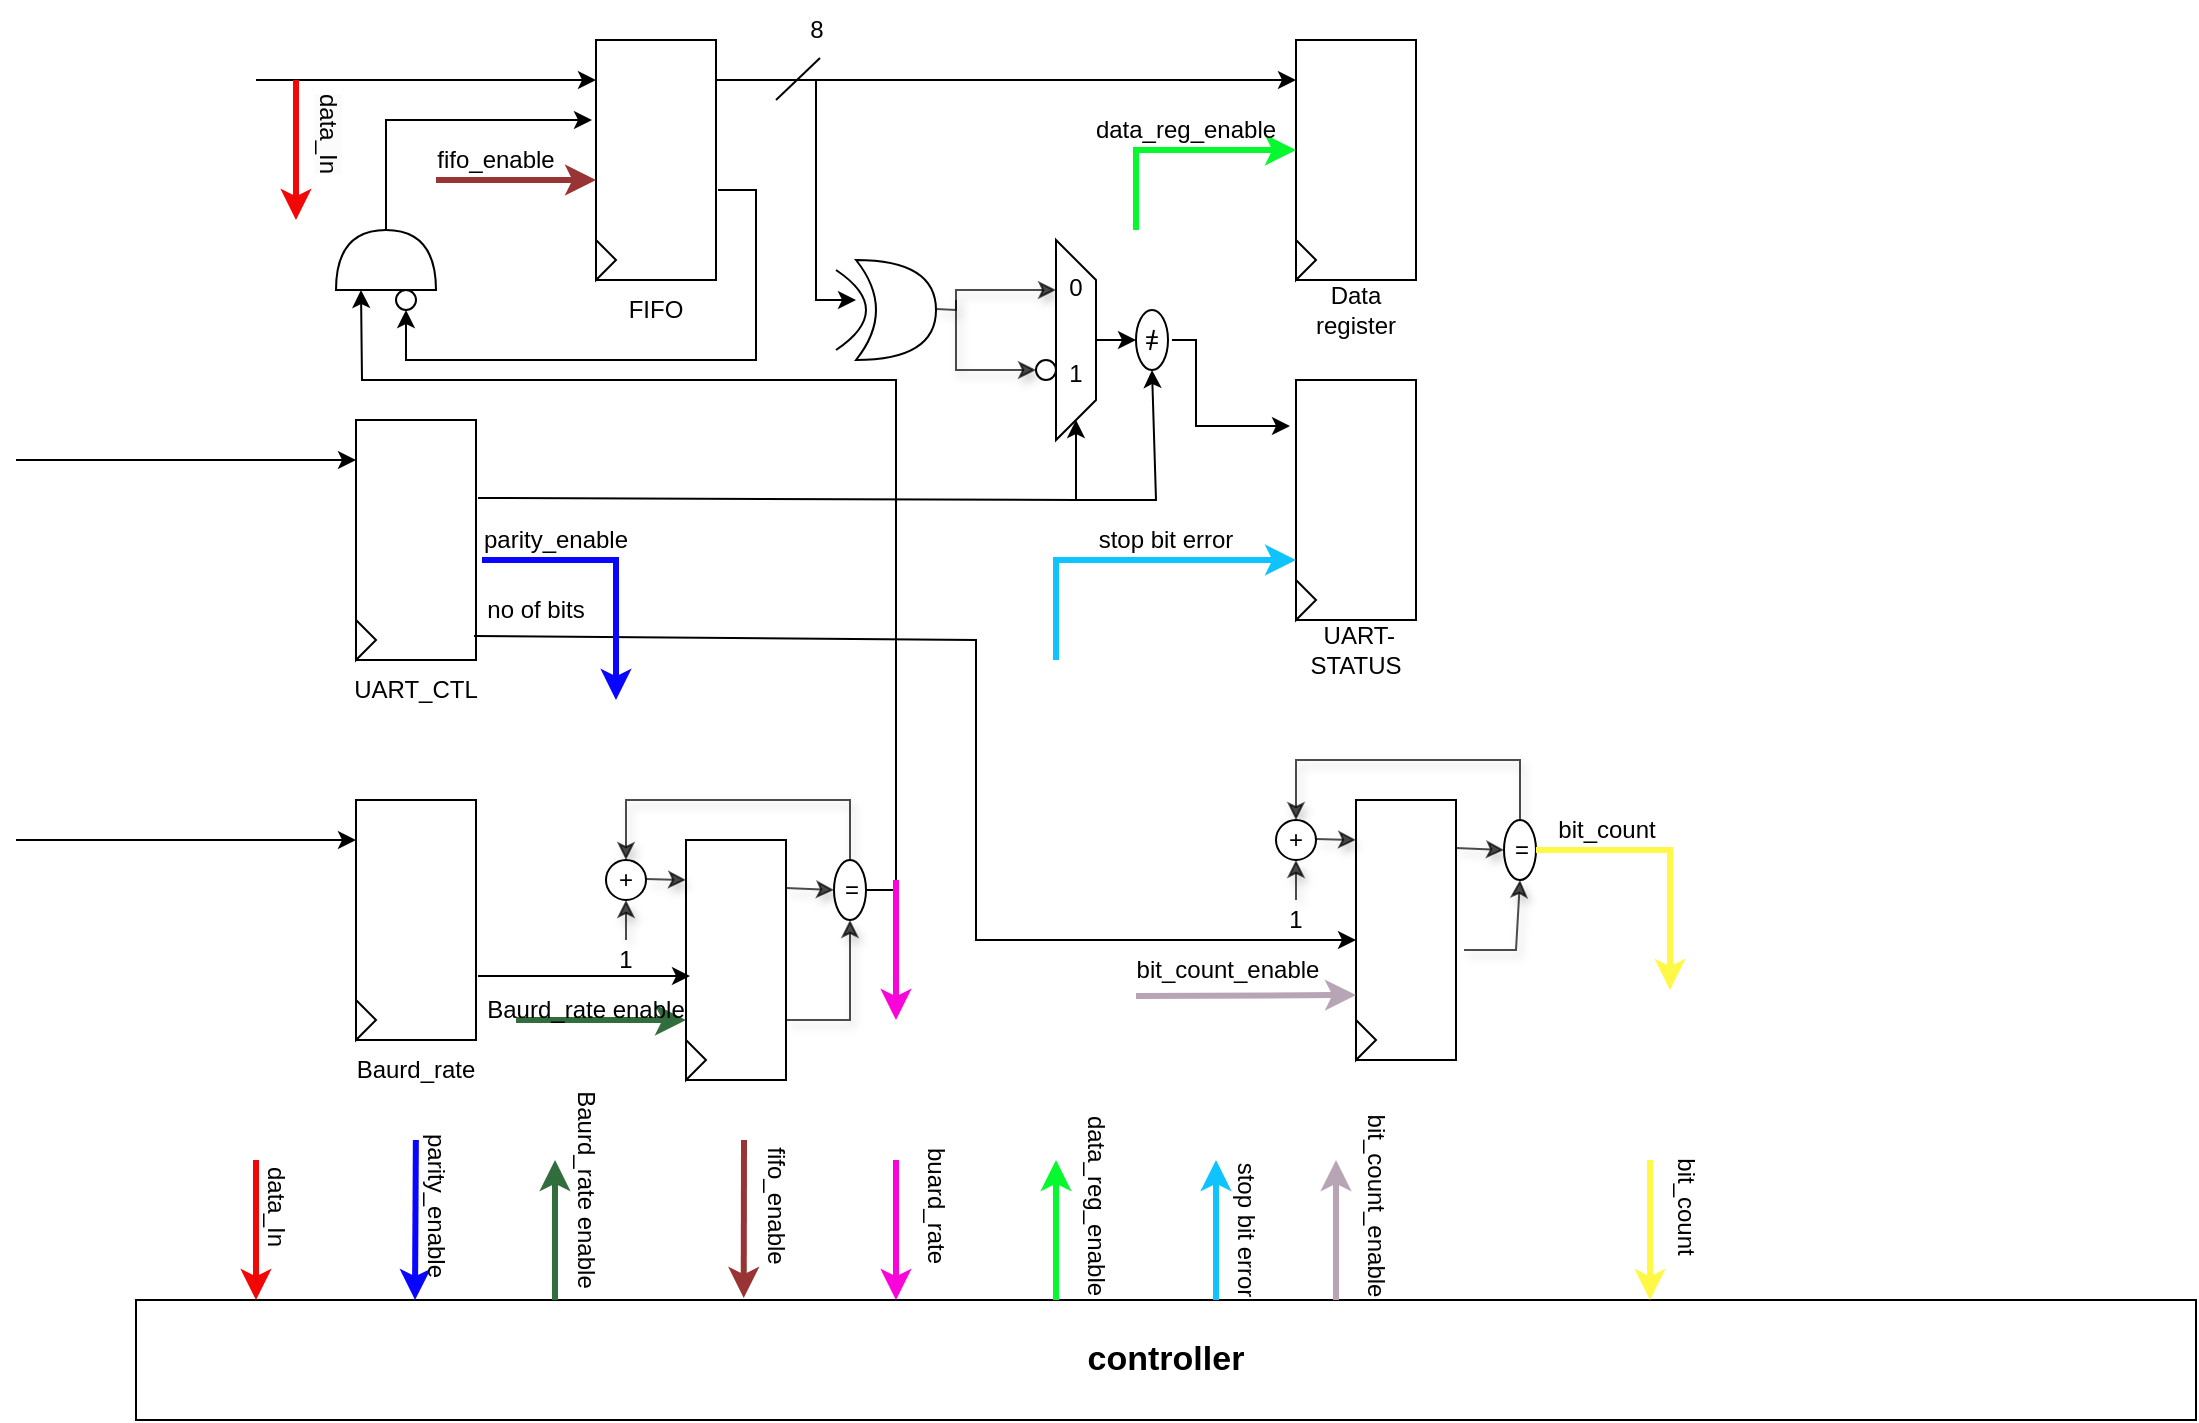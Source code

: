 <mxfile version="26.0.16" pages="2">
  <diagram name="Page-1" id="i-Jr3PjUj6tLASvhH4dH">
    <mxGraphModel dx="1714" dy="516" grid="1" gridSize="10" guides="1" tooltips="1" connect="1" arrows="1" fold="1" page="1" pageScale="1" pageWidth="850" pageHeight="1100" math="0" shadow="0">
      <root>
        <mxCell id="0" />
        <mxCell id="1" parent="0" />
        <mxCell id="fUXaf3c8tL8dAXFwkJp--4" value="" style="rounded=0;whiteSpace=wrap;html=1;direction=south;" parent="1" vertex="1">
          <mxGeometry x="170" y="320" width="60" height="120" as="geometry" />
        </mxCell>
        <mxCell id="fUXaf3c8tL8dAXFwkJp--5" value="" style="endArrow=classic;html=1;rounded=0;" parent="1" edge="1">
          <mxGeometry width="50" height="50" relative="1" as="geometry">
            <mxPoint y="340" as="sourcePoint" />
            <mxPoint x="170" y="340" as="targetPoint" />
          </mxGeometry>
        </mxCell>
        <mxCell id="fUXaf3c8tL8dAXFwkJp--6" value="" style="rounded=0;whiteSpace=wrap;html=1;direction=south;" parent="1" vertex="1">
          <mxGeometry x="170" y="510" width="60" height="120" as="geometry" />
        </mxCell>
        <mxCell id="fUXaf3c8tL8dAXFwkJp--7" value="" style="endArrow=classic;html=1;rounded=0;" parent="1" edge="1">
          <mxGeometry width="50" height="50" relative="1" as="geometry">
            <mxPoint y="530" as="sourcePoint" />
            <mxPoint x="170" y="530" as="targetPoint" />
          </mxGeometry>
        </mxCell>
        <mxCell id="fUXaf3c8tL8dAXFwkJp--10" value="UART_CTL" style="text;html=1;align=center;verticalAlign=middle;whiteSpace=wrap;rounded=0;" parent="1" vertex="1">
          <mxGeometry x="170" y="440" width="60" height="30" as="geometry" />
        </mxCell>
        <mxCell id="fUXaf3c8tL8dAXFwkJp--11" value="Baurd_rate" style="text;html=1;align=center;verticalAlign=middle;whiteSpace=wrap;rounded=0;" parent="1" vertex="1">
          <mxGeometry x="170" y="630" width="60" height="30" as="geometry" />
        </mxCell>
        <mxCell id="fUXaf3c8tL8dAXFwkJp--14" value="" style="group" parent="1" vertex="1" connectable="0">
          <mxGeometry x="120" y="130" width="230" height="150" as="geometry" />
        </mxCell>
        <mxCell id="fUXaf3c8tL8dAXFwkJp--13" value="FIFO" style="text;html=1;align=center;verticalAlign=middle;whiteSpace=wrap;rounded=0;container=0;" parent="fUXaf3c8tL8dAXFwkJp--14" vertex="1">
          <mxGeometry x="170" y="120" width="60" height="30" as="geometry" />
        </mxCell>
        <mxCell id="fUXaf3c8tL8dAXFwkJp--2" value="" style="rounded=0;whiteSpace=wrap;html=1;direction=south;container=0;" parent="fUXaf3c8tL8dAXFwkJp--14" vertex="1">
          <mxGeometry x="170" width="60" height="120" as="geometry" />
        </mxCell>
        <mxCell id="fUXaf3c8tL8dAXFwkJp--3" value="" style="endArrow=classic;html=1;rounded=0;" parent="fUXaf3c8tL8dAXFwkJp--14" edge="1">
          <mxGeometry width="50" height="50" relative="1" as="geometry">
            <mxPoint y="20" as="sourcePoint" />
            <mxPoint x="170" y="20" as="targetPoint" />
          </mxGeometry>
        </mxCell>
        <mxCell id="fUXaf3c8tL8dAXFwkJp--26" value="" style="endArrow=classic;html=1;rounded=0;strokeColor=light-dark(#f20707, #ededed);strokeWidth=3;" parent="fUXaf3c8tL8dAXFwkJp--14" edge="1">
          <mxGeometry width="50" height="50" relative="1" as="geometry">
            <mxPoint x="20" y="20" as="sourcePoint" />
            <mxPoint x="20" y="90" as="targetPoint" />
          </mxGeometry>
        </mxCell>
        <mxCell id="fUXaf3c8tL8dAXFwkJp--29" value="&lt;span style=&quot;color: rgb(0, 0, 0); font-family: Helvetica; font-size: 12px; font-style: normal; font-variant-ligatures: normal; font-variant-caps: normal; font-weight: 400; letter-spacing: normal; orphans: 2; text-align: center; text-indent: 0px; text-transform: none; widows: 2; word-spacing: 0px; -webkit-text-stroke-width: 0px; white-space: nowrap; background-color: rgb(251, 251, 251); text-decoration-thickness: initial; text-decoration-style: initial; text-decoration-color: initial; display: inline !important; float: none;&quot;&gt;data_In&lt;/span&gt;" style="text;whiteSpace=wrap;html=1;rotation=90;" parent="fUXaf3c8tL8dAXFwkJp--14" vertex="1">
          <mxGeometry y="45" width="70" height="30" as="geometry" />
        </mxCell>
        <mxCell id="fUXaf3c8tL8dAXFwkJp--59" value="" style="shape=or;whiteSpace=wrap;html=1;direction=north;" parent="fUXaf3c8tL8dAXFwkJp--14" vertex="1">
          <mxGeometry x="40" y="95" width="50" height="30" as="geometry" />
        </mxCell>
        <mxCell id="fUXaf3c8tL8dAXFwkJp--60" value="" style="endArrow=classic;html=1;rounded=0;exitX=0.625;exitY=-0.017;exitDx=0;exitDy=0;exitPerimeter=0;entryX=0.5;entryY=1;entryDx=0;entryDy=0;" parent="fUXaf3c8tL8dAXFwkJp--14" source="fUXaf3c8tL8dAXFwkJp--2" edge="1" target="fUXaf3c8tL8dAXFwkJp--63">
          <mxGeometry width="50" height="50" relative="1" as="geometry">
            <mxPoint x="170" y="250" as="sourcePoint" />
            <mxPoint x="148" y="150" as="targetPoint" />
            <Array as="points">
              <mxPoint x="250" y="75" />
              <mxPoint x="250" y="160" />
              <mxPoint x="75" y="160" />
            </Array>
          </mxGeometry>
        </mxCell>
        <mxCell id="fUXaf3c8tL8dAXFwkJp--63" value="" style="ellipse;whiteSpace=wrap;html=1;" parent="fUXaf3c8tL8dAXFwkJp--14" vertex="1">
          <mxGeometry x="70" y="125" width="10" height="10" as="geometry" />
        </mxCell>
        <mxCell id="fUXaf3c8tL8dAXFwkJp--65" value="" style="endArrow=classic;html=1;rounded=0;exitX=1;exitY=0.5;exitDx=0;exitDy=0;exitPerimeter=0;" parent="fUXaf3c8tL8dAXFwkJp--14" source="fUXaf3c8tL8dAXFwkJp--59" edge="1">
          <mxGeometry width="50" height="50" relative="1" as="geometry">
            <mxPoint x="160" y="300" as="sourcePoint" />
            <mxPoint x="168" y="40" as="targetPoint" />
            <Array as="points">
              <mxPoint x="65" y="40" />
            </Array>
          </mxGeometry>
        </mxCell>
        <mxCell id="Ki-iK-O01lwPalJUnk5m-7" value="" style="triangle;whiteSpace=wrap;html=1;" vertex="1" parent="fUXaf3c8tL8dAXFwkJp--14">
          <mxGeometry x="170" y="100" width="10" height="20" as="geometry" />
        </mxCell>
        <mxCell id="Ki-iK-O01lwPalJUnk5m-100" value="" style="endArrow=classic;html=1;rounded=0;strokeColor=light-dark(#983434, #ededed);strokeWidth=3;" edge="1" parent="fUXaf3c8tL8dAXFwkJp--14">
          <mxGeometry width="50" height="50" relative="1" as="geometry">
            <mxPoint x="90" y="70" as="sourcePoint" />
            <mxPoint x="170" y="70" as="targetPoint" />
          </mxGeometry>
        </mxCell>
        <mxCell id="Ki-iK-O01lwPalJUnk5m-102" value="fifo_enable" style="text;html=1;align=center;verticalAlign=middle;whiteSpace=wrap;rounded=0;" vertex="1" parent="fUXaf3c8tL8dAXFwkJp--14">
          <mxGeometry x="90" y="45" width="60" height="30" as="geometry" />
        </mxCell>
        <mxCell id="fUXaf3c8tL8dAXFwkJp--21" value="" style="group" parent="1" vertex="1" connectable="0">
          <mxGeometry x="470" y="130" width="230" height="150" as="geometry" />
        </mxCell>
        <mxCell id="fUXaf3c8tL8dAXFwkJp--17" value="&lt;span style=&quot;color: rgba(0, 0, 0, 0); font-family: monospace; font-size: 0px; text-align: start; text-wrap-mode: nowrap;&quot;&gt;%3CmxGraphModel%3E%3Croot%3E%3CmxCell%20id%3D%220%22%2F%3E%3CmxCell%20id%3D%221%22%20parent%3D%220%22%2F%3E%3CmxCell%20id%3D%222%22%20value%3D%22Data%20register%22%20style%3D%22text%3Bhtml%3D1%3Balign%3Dcenter%3BverticalAlign%3Dmiddle%3BwhiteSpace%3Dwrap%3Brounded%3D0%3B%22%20vertex%3D%221%22%20parent%3D%221%22%3E%3CmxGeometry%20x%3D%22275%22%20y%3D%22200%22%20width%3D%2260%22%20height%3D%2230%22%20as%3D%22geometry%22%2F%3E%3C%2FmxCell%3E%3C%2Froot%3E%3C%2FmxGraphModel%3E&lt;/span&gt;&lt;span style=&quot;color: rgba(0, 0, 0, 0); font-family: monospace; font-size: 0px; text-align: start; text-wrap-mode: nowrap;&quot;&gt;%3CmxGraphModel%3E%3Croot%3E%3CmxCell%20id%3D%220%22%2F%3E%3CmxCell%20id%3D%221%22%20parent%3D%220%22%2F%3E%3CmxCell%20id%3D%222%22%20value%3D%22Data%20register%22%20style%3D%22text%3Bhtml%3D1%3Balign%3Dcenter%3BverticalAlign%3Dmiddle%3BwhiteSpace%3Dwrap%3Brounded%3D0%3B%22%20vertex%3D%221%22%20parent%3D%221%22%3E%3CmxGeometry%20x%3D%22275%22%20y%3D%22200%22%20width%3D%2260%22%20height%3D%2230%22%20as%3D%22geometry%22%2F%3E%3C%2FmxCell%3E%3C%2Froot%3E%3C%2FmxGraphModel%3E&lt;/span&gt;" style="text;html=1;align=center;verticalAlign=middle;whiteSpace=wrap;rounded=0;container=0;" parent="fUXaf3c8tL8dAXFwkJp--21" vertex="1">
          <mxGeometry x="170" y="120" width="60" height="30" as="geometry" />
        </mxCell>
        <mxCell id="fUXaf3c8tL8dAXFwkJp--18" value="" style="rounded=0;whiteSpace=wrap;html=1;direction=south;container=0;" parent="fUXaf3c8tL8dAXFwkJp--21" vertex="1">
          <mxGeometry x="170" width="60" height="120" as="geometry" />
        </mxCell>
        <mxCell id="fUXaf3c8tL8dAXFwkJp--19" value="" style="endArrow=classic;html=1;rounded=0;exitX=0.167;exitY=0;exitDx=0;exitDy=0;exitPerimeter=0;" parent="fUXaf3c8tL8dAXFwkJp--21" source="fUXaf3c8tL8dAXFwkJp--2" edge="1">
          <mxGeometry width="50" height="50" relative="1" as="geometry">
            <mxPoint y="20" as="sourcePoint" />
            <mxPoint x="170" y="20" as="targetPoint" />
            <Array as="points">
              <mxPoint x="50" y="20" />
            </Array>
          </mxGeometry>
        </mxCell>
        <mxCell id="fUXaf3c8tL8dAXFwkJp--20" value="Data register" style="text;html=1;align=center;verticalAlign=middle;whiteSpace=wrap;rounded=0;container=0;" parent="fUXaf3c8tL8dAXFwkJp--21" vertex="1">
          <mxGeometry x="170" y="120" width="60" height="30" as="geometry" />
        </mxCell>
        <mxCell id="Ki-iK-O01lwPalJUnk5m-6" value="" style="triangle;whiteSpace=wrap;html=1;" vertex="1" parent="fUXaf3c8tL8dAXFwkJp--21">
          <mxGeometry x="170" y="100" width="10" height="20" as="geometry" />
        </mxCell>
        <mxCell id="Ki-iK-O01lwPalJUnk5m-72" value="" style="endArrow=classic;html=1;rounded=0;strokeColor=light-dark(#06f92f, #ededed);strokeWidth=3;" edge="1" parent="fUXaf3c8tL8dAXFwkJp--21">
          <mxGeometry width="50" height="50" relative="1" as="geometry">
            <mxPoint x="90" y="95" as="sourcePoint" />
            <mxPoint x="170" y="55" as="targetPoint" />
            <Array as="points">
              <mxPoint x="90" y="55" />
            </Array>
          </mxGeometry>
        </mxCell>
        <mxCell id="Ki-iK-O01lwPalJUnk5m-73" value="data_reg_enable" style="text;html=1;align=center;verticalAlign=middle;whiteSpace=wrap;rounded=0;" vertex="1" parent="fUXaf3c8tL8dAXFwkJp--21">
          <mxGeometry x="85" y="30" width="60" height="30" as="geometry" />
        </mxCell>
        <mxCell id="fUXaf3c8tL8dAXFwkJp--23" value="" style="endArrow=none;html=1;rounded=0;entryX=0.567;entryY=0.967;entryDx=0;entryDy=0;entryPerimeter=0;" parent="1" target="fUXaf3c8tL8dAXFwkJp--24" edge="1">
          <mxGeometry width="50" height="50" relative="1" as="geometry">
            <mxPoint x="380" y="160" as="sourcePoint" />
            <mxPoint x="410" y="130" as="targetPoint" />
          </mxGeometry>
        </mxCell>
        <mxCell id="fUXaf3c8tL8dAXFwkJp--24" value="8" style="text;html=1;align=center;verticalAlign=middle;resizable=0;points=[];autosize=1;strokeColor=none;fillColor=none;" parent="1" vertex="1">
          <mxGeometry x="385" y="110" width="30" height="30" as="geometry" />
        </mxCell>
        <UserObject label="&lt;b&gt;&lt;font style=&quot;font-size: 17px;&quot;&gt;controller&lt;/font&gt;&lt;/b&gt;" link="data:page/id,hqcacZaWT376cXRWCEjd" id="fUXaf3c8tL8dAXFwkJp--25">
          <mxCell style="rounded=0;whiteSpace=wrap;html=1;" parent="1" vertex="1">
            <mxGeometry x="60" y="760" width="1030" height="60" as="geometry" />
          </mxCell>
        </UserObject>
        <mxCell id="fUXaf3c8tL8dAXFwkJp--27" value="" style="endArrow=classic;html=1;rounded=0;strokeColor=light-dark(#f20707, #ededed);strokeWidth=3;" parent="1" edge="1">
          <mxGeometry width="50" height="50" relative="1" as="geometry">
            <mxPoint x="120" y="690" as="sourcePoint" />
            <mxPoint x="120" y="760" as="targetPoint" />
          </mxGeometry>
        </mxCell>
        <mxCell id="fUXaf3c8tL8dAXFwkJp--28" value="data_In" style="text;html=1;align=center;verticalAlign=middle;resizable=0;points=[];autosize=1;strokeColor=none;fillColor=none;rotation=90;" parent="1" vertex="1">
          <mxGeometry x="100" y="698" width="60" height="30" as="geometry" />
        </mxCell>
        <mxCell id="fUXaf3c8tL8dAXFwkJp--45" value="" style="group" parent="1" vertex="1" connectable="0">
          <mxGeometry x="630" y="490" width="130" height="150" as="geometry" />
        </mxCell>
        <mxCell id="fUXaf3c8tL8dAXFwkJp--46" value="" style="rounded=0;whiteSpace=wrap;html=1;direction=south;" parent="fUXaf3c8tL8dAXFwkJp--45" vertex="1">
          <mxGeometry x="40" y="20" width="50" height="130" as="geometry" />
        </mxCell>
        <mxCell id="fUXaf3c8tL8dAXFwkJp--47" value="" style="triangle;whiteSpace=wrap;html=1;" parent="fUXaf3c8tL8dAXFwkJp--45" vertex="1">
          <mxGeometry x="40" y="130" width="10" height="20" as="geometry" />
        </mxCell>
        <mxCell id="fUXaf3c8tL8dAXFwkJp--48" value="" style="group" parent="fUXaf3c8tL8dAXFwkJp--45" vertex="1" connectable="0">
          <mxGeometry x="90" y="30" width="40" height="30" as="geometry" />
        </mxCell>
        <mxCell id="fUXaf3c8tL8dAXFwkJp--49" value="" style="endArrow=classic;html=1;rounded=0;strokeWidth=1;startSize=6;opacity=70;jumpSize=1;strokeColor=default;shadow=1;entryX=0;entryY=0.5;entryDx=0;entryDy=0;" parent="fUXaf3c8tL8dAXFwkJp--48" target="fUXaf3c8tL8dAXFwkJp--50" edge="1">
          <mxGeometry width="50" height="50" relative="1" as="geometry">
            <mxPoint y="14" as="sourcePoint" />
            <mxPoint x="20" y="14" as="targetPoint" />
          </mxGeometry>
        </mxCell>
        <mxCell id="fUXaf3c8tL8dAXFwkJp--50" value="" style="ellipse;whiteSpace=wrap;html=1;" parent="fUXaf3c8tL8dAXFwkJp--48" vertex="1">
          <mxGeometry x="24" width="16" height="30" as="geometry" />
        </mxCell>
        <mxCell id="fUXaf3c8tL8dAXFwkJp--51" value="=" style="text;html=1;align=center;verticalAlign=middle;whiteSpace=wrap;rounded=0;" parent="fUXaf3c8tL8dAXFwkJp--48" vertex="1">
          <mxGeometry x="26" y="10" width="14" height="10" as="geometry" />
        </mxCell>
        <mxCell id="fUXaf3c8tL8dAXFwkJp--52" value="" style="endArrow=classic;html=1;rounded=0;strokeWidth=1;startSize=6;opacity=70;jumpSize=1;strokeColor=default;shadow=1;exitX=0.5;exitY=0;exitDx=0;exitDy=0;" parent="fUXaf3c8tL8dAXFwkJp--45" source="fUXaf3c8tL8dAXFwkJp--50" target="fUXaf3c8tL8dAXFwkJp--53" edge="1">
          <mxGeometry width="50" height="50" relative="1" as="geometry">
            <mxPoint x="155" y="20" as="sourcePoint" />
            <mxPoint y="40" as="targetPoint" />
            <Array as="points">
              <mxPoint x="122" />
              <mxPoint x="10" />
            </Array>
          </mxGeometry>
        </mxCell>
        <mxCell id="fUXaf3c8tL8dAXFwkJp--53" value="" style="ellipse;whiteSpace=wrap;html=1;" parent="fUXaf3c8tL8dAXFwkJp--45" vertex="1">
          <mxGeometry y="30" width="20" height="20" as="geometry" />
        </mxCell>
        <mxCell id="fUXaf3c8tL8dAXFwkJp--54" value="+" style="text;html=1;align=center;verticalAlign=middle;whiteSpace=wrap;rounded=0;" parent="fUXaf3c8tL8dAXFwkJp--45" vertex="1">
          <mxGeometry x="5" y="32.5" width="10" height="15" as="geometry" />
        </mxCell>
        <mxCell id="fUXaf3c8tL8dAXFwkJp--55" value="" style="endArrow=classic;html=1;rounded=0;strokeWidth=1;startSize=6;opacity=70;jumpSize=1;strokeColor=default;shadow=1;entryX=0.5;entryY=1;entryDx=0;entryDy=0;" parent="fUXaf3c8tL8dAXFwkJp--45" target="fUXaf3c8tL8dAXFwkJp--53" edge="1">
          <mxGeometry width="50" height="50" relative="1" as="geometry">
            <mxPoint x="10" y="70" as="sourcePoint" />
            <mxPoint x="-10" y="10" as="targetPoint" />
          </mxGeometry>
        </mxCell>
        <mxCell id="fUXaf3c8tL8dAXFwkJp--56" value="1" style="text;html=1;align=center;verticalAlign=middle;whiteSpace=wrap;rounded=0;" parent="fUXaf3c8tL8dAXFwkJp--45" vertex="1">
          <mxGeometry y="75" width="20" height="10" as="geometry" />
        </mxCell>
        <mxCell id="fUXaf3c8tL8dAXFwkJp--57" value="" style="endArrow=classic;html=1;rounded=0;strokeWidth=1;startSize=6;opacity=70;jumpSize=1;strokeColor=default;shadow=1;" parent="fUXaf3c8tL8dAXFwkJp--45" edge="1">
          <mxGeometry width="50" height="50" relative="1" as="geometry">
            <mxPoint x="20" y="39.5" as="sourcePoint" />
            <mxPoint x="40" y="40" as="targetPoint" />
          </mxGeometry>
        </mxCell>
        <mxCell id="fUXaf3c8tL8dAXFwkJp--58" value="" style="endArrow=classic;html=1;rounded=0;strokeWidth=1;startSize=6;opacity=70;jumpSize=1;strokeColor=default;shadow=1;entryX=0.5;entryY=1;entryDx=0;entryDy=0;exitX=0.577;exitY=-0.08;exitDx=0;exitDy=0;exitPerimeter=0;" parent="fUXaf3c8tL8dAXFwkJp--45" source="fUXaf3c8tL8dAXFwkJp--46" target="fUXaf3c8tL8dAXFwkJp--50" edge="1">
          <mxGeometry width="50" height="50" relative="1" as="geometry">
            <mxPoint x="100" y="90" as="sourcePoint" />
            <mxPoint x="-40" y="95" as="targetPoint" />
            <Array as="points">
              <mxPoint x="120" y="95" />
            </Array>
          </mxGeometry>
        </mxCell>
        <mxCell id="fUXaf3c8tL8dAXFwkJp--61" value="" style="endArrow=classic;html=1;rounded=0;exitX=1;exitY=0.5;exitDx=0;exitDy=0;entryX=0;entryY=0.25;entryDx=0;entryDy=0;entryPerimeter=0;" parent="1" source="fUXaf3c8tL8dAXFwkJp--37" edge="1" target="fUXaf3c8tL8dAXFwkJp--59">
          <mxGeometry width="50" height="50" relative="1" as="geometry">
            <mxPoint x="450" y="560" as="sourcePoint" />
            <mxPoint x="240" y="270" as="targetPoint" />
            <Array as="points">
              <mxPoint x="440" y="555" />
              <mxPoint x="440" y="300" />
              <mxPoint x="173" y="300" />
            </Array>
          </mxGeometry>
        </mxCell>
        <mxCell id="fUXaf3c8tL8dAXFwkJp--62" value="" style="group" parent="1" vertex="1" connectable="0">
          <mxGeometry x="295" y="510" width="130" height="140" as="geometry" />
        </mxCell>
        <mxCell id="fUXaf3c8tL8dAXFwkJp--32" value="" style="rounded=0;whiteSpace=wrap;html=1;direction=south;container=0;" parent="fUXaf3c8tL8dAXFwkJp--62" vertex="1">
          <mxGeometry x="40" y="20" width="50" height="120" as="geometry" />
        </mxCell>
        <mxCell id="fUXaf3c8tL8dAXFwkJp--33" value="" style="triangle;whiteSpace=wrap;html=1;container=0;" parent="fUXaf3c8tL8dAXFwkJp--62" vertex="1">
          <mxGeometry x="40" y="120" width="10" height="20" as="geometry" />
        </mxCell>
        <mxCell id="fUXaf3c8tL8dAXFwkJp--38" value="" style="endArrow=classic;html=1;rounded=0;strokeWidth=1;startSize=6;opacity=70;jumpSize=1;strokeColor=default;shadow=1;exitX=0.5;exitY=0;exitDx=0;exitDy=0;" parent="fUXaf3c8tL8dAXFwkJp--62" source="fUXaf3c8tL8dAXFwkJp--36" target="fUXaf3c8tL8dAXFwkJp--39" edge="1">
          <mxGeometry width="50" height="50" relative="1" as="geometry">
            <mxPoint x="155" y="20" as="sourcePoint" />
            <mxPoint y="40" as="targetPoint" />
            <Array as="points">
              <mxPoint x="122" />
              <mxPoint x="10" />
            </Array>
          </mxGeometry>
        </mxCell>
        <mxCell id="fUXaf3c8tL8dAXFwkJp--39" value="" style="ellipse;whiteSpace=wrap;html=1;container=0;" parent="fUXaf3c8tL8dAXFwkJp--62" vertex="1">
          <mxGeometry y="30" width="20" height="20" as="geometry" />
        </mxCell>
        <mxCell id="fUXaf3c8tL8dAXFwkJp--40" value="+" style="text;html=1;align=center;verticalAlign=middle;whiteSpace=wrap;rounded=0;container=0;" parent="fUXaf3c8tL8dAXFwkJp--62" vertex="1">
          <mxGeometry x="5" y="32.5" width="10" height="15" as="geometry" />
        </mxCell>
        <mxCell id="fUXaf3c8tL8dAXFwkJp--41" value="" style="endArrow=classic;html=1;rounded=0;strokeWidth=1;startSize=6;opacity=70;jumpSize=1;strokeColor=default;shadow=1;entryX=0.5;entryY=1;entryDx=0;entryDy=0;" parent="fUXaf3c8tL8dAXFwkJp--62" target="fUXaf3c8tL8dAXFwkJp--39" edge="1">
          <mxGeometry width="50" height="50" relative="1" as="geometry">
            <mxPoint x="10" y="70" as="sourcePoint" />
            <mxPoint x="-10" y="10" as="targetPoint" />
          </mxGeometry>
        </mxCell>
        <mxCell id="fUXaf3c8tL8dAXFwkJp--42" value="1" style="text;html=1;align=center;verticalAlign=middle;whiteSpace=wrap;rounded=0;container=0;" parent="fUXaf3c8tL8dAXFwkJp--62" vertex="1">
          <mxGeometry y="75" width="20" height="10" as="geometry" />
        </mxCell>
        <mxCell id="fUXaf3c8tL8dAXFwkJp--43" value="" style="endArrow=classic;html=1;rounded=0;strokeWidth=1;startSize=6;opacity=70;jumpSize=1;strokeColor=default;shadow=1;" parent="fUXaf3c8tL8dAXFwkJp--62" edge="1">
          <mxGeometry width="50" height="50" relative="1" as="geometry">
            <mxPoint x="20" y="39.5" as="sourcePoint" />
            <mxPoint x="40" y="40" as="targetPoint" />
          </mxGeometry>
        </mxCell>
        <mxCell id="fUXaf3c8tL8dAXFwkJp--44" value="" style="endArrow=classic;html=1;rounded=0;strokeWidth=1;startSize=6;opacity=70;jumpSize=1;strokeColor=default;shadow=1;entryX=0.5;entryY=1;entryDx=0;entryDy=0;exitX=0.75;exitY=0;exitDx=0;exitDy=0;" parent="fUXaf3c8tL8dAXFwkJp--62" source="fUXaf3c8tL8dAXFwkJp--32" target="fUXaf3c8tL8dAXFwkJp--36" edge="1">
          <mxGeometry width="50" height="50" relative="1" as="geometry">
            <mxPoint x="100" y="90" as="sourcePoint" />
            <mxPoint x="-40" y="95" as="targetPoint" />
            <Array as="points">
              <mxPoint x="122" y="110" />
            </Array>
          </mxGeometry>
        </mxCell>
        <mxCell id="fUXaf3c8tL8dAXFwkJp--35" value="" style="endArrow=classic;html=1;rounded=0;strokeWidth=1;startSize=6;opacity=70;jumpSize=1;strokeColor=default;shadow=1;entryX=0;entryY=0.5;entryDx=0;entryDy=0;" parent="fUXaf3c8tL8dAXFwkJp--62" target="fUXaf3c8tL8dAXFwkJp--36" edge="1">
          <mxGeometry width="50" height="50" relative="1" as="geometry">
            <mxPoint x="90" y="44" as="sourcePoint" />
            <mxPoint x="110" y="44" as="targetPoint" />
          </mxGeometry>
        </mxCell>
        <mxCell id="fUXaf3c8tL8dAXFwkJp--36" value="" style="ellipse;whiteSpace=wrap;html=1;container=0;" parent="fUXaf3c8tL8dAXFwkJp--62" vertex="1">
          <mxGeometry x="114" y="30" width="16" height="30" as="geometry" />
        </mxCell>
        <mxCell id="fUXaf3c8tL8dAXFwkJp--37" value="=" style="text;html=1;align=center;verticalAlign=middle;whiteSpace=wrap;rounded=0;container=0;" parent="fUXaf3c8tL8dAXFwkJp--62" vertex="1">
          <mxGeometry x="116" y="40" width="14" height="10" as="geometry" />
        </mxCell>
        <mxCell id="Ki-iK-O01lwPalJUnk5m-94" value="" style="endArrow=classic;html=1;rounded=0;strokeColor=light-dark(#316d3d, #ededed);strokeWidth=3;entryX=0.75;entryY=1;entryDx=0;entryDy=0;" edge="1" parent="fUXaf3c8tL8dAXFwkJp--62" target="fUXaf3c8tL8dAXFwkJp--32">
          <mxGeometry width="50" height="50" relative="1" as="geometry">
            <mxPoint x="-45" y="110" as="sourcePoint" />
            <mxPoint x="35" y="110" as="targetPoint" />
          </mxGeometry>
        </mxCell>
        <mxCell id="fUXaf3c8tL8dAXFwkJp--66" value="" style="endArrow=classic;html=1;rounded=0;entryX=0.567;entryY=0.96;entryDx=0;entryDy=0;entryPerimeter=0;" parent="1" target="fUXaf3c8tL8dAXFwkJp--32" edge="1">
          <mxGeometry width="50" height="50" relative="1" as="geometry">
            <mxPoint x="231" y="598" as="sourcePoint" />
            <mxPoint x="340" y="370" as="targetPoint" />
          </mxGeometry>
        </mxCell>
        <mxCell id="Ki-iK-O01lwPalJUnk5m-1" value="" style="rounded=0;whiteSpace=wrap;html=1;direction=south;container=0;" vertex="1" parent="1">
          <mxGeometry x="640" y="300" width="60" height="120" as="geometry" />
        </mxCell>
        <mxCell id="Ki-iK-O01lwPalJUnk5m-2" value=" UART-STATUS" style="text;align=center;verticalAlign=middle;rounded=0;whiteSpace=wrap;" vertex="1" parent="1">
          <mxGeometry x="640" y="420" width="60" height="30" as="geometry" />
        </mxCell>
        <mxCell id="Ki-iK-O01lwPalJUnk5m-3" value="" style="endArrow=classic;html=1;rounded=0;exitX=0.9;exitY=0.017;exitDx=0;exitDy=0;exitPerimeter=0;" edge="1" parent="1" source="fUXaf3c8tL8dAXFwkJp--4">
          <mxGeometry width="50" height="50" relative="1" as="geometry">
            <mxPoint x="500" y="400" as="sourcePoint" />
            <mxPoint x="670" y="580" as="targetPoint" />
            <Array as="points">
              <mxPoint x="480" y="430" />
              <mxPoint x="480" y="580" />
            </Array>
          </mxGeometry>
        </mxCell>
        <mxCell id="Ki-iK-O01lwPalJUnk5m-4" value="no of bits" style="text;html=1;align=center;verticalAlign=middle;whiteSpace=wrap;rounded=0;" vertex="1" parent="1">
          <mxGeometry x="230" y="400" width="60" height="30" as="geometry" />
        </mxCell>
        <mxCell id="Ki-iK-O01lwPalJUnk5m-5" value="" style="triangle;whiteSpace=wrap;html=1;" vertex="1" parent="1">
          <mxGeometry x="640" y="400" width="10" height="20" as="geometry" />
        </mxCell>
        <mxCell id="Ki-iK-O01lwPalJUnk5m-8" value="" style="triangle;whiteSpace=wrap;html=1;" vertex="1" parent="1">
          <mxGeometry x="170" y="610" width="10" height="20" as="geometry" />
        </mxCell>
        <mxCell id="Ki-iK-O01lwPalJUnk5m-9" value="" style="triangle;whiteSpace=wrap;html=1;" vertex="1" parent="1">
          <mxGeometry x="170" y="420" width="10" height="20" as="geometry" />
        </mxCell>
        <mxCell id="Ki-iK-O01lwPalJUnk5m-10" value="" style="endArrow=classic;html=1;rounded=0;strokeColor=light-dark(#0905ff, #ededed);strokeWidth=3;exitX=0.583;exitY=-0.05;exitDx=0;exitDy=0;exitPerimeter=0;" edge="1" parent="1" source="fUXaf3c8tL8dAXFwkJp--4">
          <mxGeometry width="50" height="50" relative="1" as="geometry">
            <mxPoint x="530" y="360" as="sourcePoint" />
            <mxPoint x="300" y="460" as="targetPoint" />
            <Array as="points">
              <mxPoint x="300" y="390" />
            </Array>
          </mxGeometry>
        </mxCell>
        <mxCell id="Ki-iK-O01lwPalJUnk5m-12" value="parity_enable" style="text;html=1;align=center;verticalAlign=middle;whiteSpace=wrap;rounded=0;" vertex="1" parent="1">
          <mxGeometry x="240" y="365" width="60" height="30" as="geometry" />
        </mxCell>
        <mxCell id="Ki-iK-O01lwPalJUnk5m-13" value="" style="endArrow=classic;html=1;rounded=0;strokeColor=light-dark(#0905ff, #ededed);strokeWidth=3;entryX=0.119;entryY=-0.067;entryDx=0;entryDy=0;entryPerimeter=0;" edge="1" parent="1">
          <mxGeometry width="50" height="50" relative="1" as="geometry">
            <mxPoint x="199.93" y="680" as="sourcePoint" />
            <mxPoint x="199.5" y="760" as="targetPoint" />
            <Array as="points">
              <mxPoint x="199.93" y="680" />
            </Array>
          </mxGeometry>
        </mxCell>
        <mxCell id="Ki-iK-O01lwPalJUnk5m-14" value="parity_enable" style="text;html=1;align=center;verticalAlign=middle;whiteSpace=wrap;rounded=0;rotation=90;" vertex="1" parent="1">
          <mxGeometry x="180" y="698" width="60" height="30" as="geometry" />
        </mxCell>
        <mxCell id="Ki-iK-O01lwPalJUnk5m-15" value="" style="endArrow=classic;html=1;rounded=0;strokeColor=light-dark(#fa05d9, #ededed);strokeWidth=3;" edge="1" parent="1">
          <mxGeometry width="50" height="50" relative="1" as="geometry">
            <mxPoint x="440" y="550" as="sourcePoint" />
            <mxPoint x="440" y="620" as="targetPoint" />
          </mxGeometry>
        </mxCell>
        <mxCell id="Ki-iK-O01lwPalJUnk5m-17" value="" style="endArrow=classic;html=1;rounded=0;strokeColor=light-dark(#fa05d9, #ededed);strokeWidth=3;" edge="1" parent="1">
          <mxGeometry width="50" height="50" relative="1" as="geometry">
            <mxPoint x="440" y="690" as="sourcePoint" />
            <mxPoint x="440" y="760" as="targetPoint" />
          </mxGeometry>
        </mxCell>
        <mxCell id="Ki-iK-O01lwPalJUnk5m-19" value="buard_rate" style="text;html=1;align=center;verticalAlign=middle;whiteSpace=wrap;rounded=0;rotation=90;" vertex="1" parent="1">
          <mxGeometry x="430" y="698" width="60" height="30" as="geometry" />
        </mxCell>
        <mxCell id="Ki-iK-O01lwPalJUnk5m-44" value="" style="group" vertex="1" connectable="0" parent="1">
          <mxGeometry x="410" y="230" width="130" height="100" as="geometry" />
        </mxCell>
        <mxCell id="Ki-iK-O01lwPalJUnk5m-45" value="" style="shape=xor;whiteSpace=wrap;html=1;" vertex="1" parent="Ki-iK-O01lwPalJUnk5m-44">
          <mxGeometry x="10" y="10" width="40" height="50" as="geometry" />
        </mxCell>
        <mxCell id="Ki-iK-O01lwPalJUnk5m-46" value="" style="endArrow=none;html=1;rounded=0;curved=1;" edge="1" parent="Ki-iK-O01lwPalJUnk5m-44">
          <mxGeometry width="50" height="50" relative="1" as="geometry">
            <mxPoint y="55" as="sourcePoint" />
            <mxPoint y="15" as="targetPoint" />
            <Array as="points">
              <mxPoint x="30" y="35" />
            </Array>
          </mxGeometry>
        </mxCell>
        <mxCell id="Ki-iK-O01lwPalJUnk5m-47" value="" style="endArrow=classic;html=1;rounded=0;strokeWidth=1;startSize=6;opacity=70;jumpSize=1;strokeColor=default;shadow=1;entryX=0.25;entryY=1;entryDx=0;entryDy=0;" edge="1" parent="Ki-iK-O01lwPalJUnk5m-44" target="Ki-iK-O01lwPalJUnk5m-51">
          <mxGeometry width="50" height="50" relative="1" as="geometry">
            <mxPoint x="50" y="34.5" as="sourcePoint" />
            <mxPoint x="107" y="20" as="targetPoint" />
            <Array as="points">
              <mxPoint x="60" y="35" />
              <mxPoint x="60" y="25" />
            </Array>
          </mxGeometry>
        </mxCell>
        <mxCell id="Ki-iK-O01lwPalJUnk5m-48" value="" style="endArrow=classic;html=1;rounded=0;strokeWidth=1;startSize=6;opacity=70;jumpSize=1;strokeColor=default;shadow=1;entryX=0;entryY=0.5;entryDx=0;entryDy=0;" edge="1" parent="Ki-iK-O01lwPalJUnk5m-44" target="Ki-iK-O01lwPalJUnk5m-54">
          <mxGeometry width="50" height="50" relative="1" as="geometry">
            <mxPoint x="60" y="30" as="sourcePoint" />
            <mxPoint x="90" y="70" as="targetPoint" />
            <Array as="points">
              <mxPoint x="60" y="65" />
            </Array>
          </mxGeometry>
        </mxCell>
        <mxCell id="Ki-iK-O01lwPalJUnk5m-49" value="" style="group" vertex="1" connectable="0" parent="Ki-iK-O01lwPalJUnk5m-44">
          <mxGeometry x="100" width="30" height="100" as="geometry" />
        </mxCell>
        <mxCell id="Ki-iK-O01lwPalJUnk5m-50" value="" style="group" vertex="1" connectable="0" parent="Ki-iK-O01lwPalJUnk5m-49">
          <mxGeometry x="10" width="20" height="100" as="geometry" />
        </mxCell>
        <mxCell id="Ki-iK-O01lwPalJUnk5m-51" value="" style="shape=trapezoid;perimeter=trapezoidPerimeter;whiteSpace=wrap;html=1;fixedSize=1;direction=south;" vertex="1" parent="Ki-iK-O01lwPalJUnk5m-50">
          <mxGeometry width="20" height="100" as="geometry" />
        </mxCell>
        <mxCell id="Ki-iK-O01lwPalJUnk5m-53" value="0" style="text;html=1;align=center;verticalAlign=middle;whiteSpace=wrap;rounded=0;" vertex="1" parent="Ki-iK-O01lwPalJUnk5m-50">
          <mxGeometry x="5" y="10" width="10" height="28.571" as="geometry" />
        </mxCell>
        <mxCell id="Ki-iK-O01lwPalJUnk5m-52" value="1" style="text;html=1;align=center;verticalAlign=middle;whiteSpace=wrap;rounded=0;" vertex="1" parent="Ki-iK-O01lwPalJUnk5m-50">
          <mxGeometry y="60.001" width="20" height="14.286" as="geometry" />
        </mxCell>
        <mxCell id="Ki-iK-O01lwPalJUnk5m-54" value="" style="ellipse;whiteSpace=wrap;html=1;aspect=fixed;" vertex="1" parent="Ki-iK-O01lwPalJUnk5m-49">
          <mxGeometry y="60" width="10" height="10" as="geometry" />
        </mxCell>
        <mxCell id="Ki-iK-O01lwPalJUnk5m-55" value="" style="endArrow=classic;html=1;rounded=0;" edge="1" parent="1">
          <mxGeometry width="50" height="50" relative="1" as="geometry">
            <mxPoint x="400" y="150" as="sourcePoint" />
            <mxPoint x="420" y="260" as="targetPoint" />
            <Array as="points">
              <mxPoint x="400" y="260" />
            </Array>
          </mxGeometry>
        </mxCell>
        <mxCell id="Ki-iK-O01lwPalJUnk5m-56" value="" style="endArrow=classic;html=1;rounded=0;exitX=0.325;exitY=-0.017;exitDx=0;exitDy=0;exitPerimeter=0;" edge="1" parent="1" source="fUXaf3c8tL8dAXFwkJp--4">
          <mxGeometry width="50" height="50" relative="1" as="geometry">
            <mxPoint x="500" y="360" as="sourcePoint" />
            <mxPoint x="530" y="320" as="targetPoint" />
            <Array as="points">
              <mxPoint x="530" y="360" />
            </Array>
          </mxGeometry>
        </mxCell>
        <mxCell id="Ki-iK-O01lwPalJUnk5m-57" value="" style="ellipse;whiteSpace=wrap;html=1;container=0;" vertex="1" parent="1">
          <mxGeometry x="560" y="265" width="16" height="30" as="geometry" />
        </mxCell>
        <mxCell id="Ki-iK-O01lwPalJUnk5m-60" value="" style="edgeStyle=orthogonalEdgeStyle;rounded=0;orthogonalLoop=1;jettySize=auto;html=1;entryX=0.192;entryY=1.05;entryDx=0;entryDy=0;entryPerimeter=0;" edge="1" parent="1" source="Ki-iK-O01lwPalJUnk5m-58" target="Ki-iK-O01lwPalJUnk5m-1">
          <mxGeometry relative="1" as="geometry">
            <Array as="points">
              <mxPoint x="590" y="280" />
              <mxPoint x="590" y="323" />
            </Array>
          </mxGeometry>
        </mxCell>
        <mxCell id="Ki-iK-O01lwPalJUnk5m-58" value="=" style="text;html=1;align=center;verticalAlign=middle;whiteSpace=wrap;rounded=0;container=0;" vertex="1" parent="1">
          <mxGeometry x="558" y="270" width="20" height="20" as="geometry" />
        </mxCell>
        <mxCell id="Ki-iK-O01lwPalJUnk5m-59" value="" style="endArrow=classic;html=1;rounded=0;" edge="1" parent="1">
          <mxGeometry width="50" height="50" relative="1" as="geometry">
            <mxPoint x="540" y="280" as="sourcePoint" />
            <mxPoint x="560" y="280" as="targetPoint" />
          </mxGeometry>
        </mxCell>
        <mxCell id="Ki-iK-O01lwPalJUnk5m-63" value="" style="endArrow=classic;html=1;rounded=0;entryX=0.5;entryY=1;entryDx=0;entryDy=0;" edge="1" parent="1" target="Ki-iK-O01lwPalJUnk5m-57">
          <mxGeometry width="50" height="50" relative="1" as="geometry">
            <mxPoint x="530" y="360" as="sourcePoint" />
            <mxPoint x="550" y="310" as="targetPoint" />
            <Array as="points">
              <mxPoint x="570" y="360" />
            </Array>
          </mxGeometry>
        </mxCell>
        <mxCell id="Ki-iK-O01lwPalJUnk5m-64" value="" style="endArrow=none;html=1;rounded=0;" edge="1" parent="1">
          <mxGeometry width="50" height="50" relative="1" as="geometry">
            <mxPoint x="567" y="285" as="sourcePoint" />
            <mxPoint x="569" y="275" as="targetPoint" />
          </mxGeometry>
        </mxCell>
        <mxCell id="Ki-iK-O01lwPalJUnk5m-71" value="" style="endArrow=classic;html=1;rounded=0;strokeColor=light-dark(#0fc3ff, #ededed);strokeWidth=3;" edge="1" parent="1">
          <mxGeometry width="50" height="50" relative="1" as="geometry">
            <mxPoint x="600" y="760" as="sourcePoint" />
            <mxPoint x="600" y="690" as="targetPoint" />
          </mxGeometry>
        </mxCell>
        <mxCell id="Ki-iK-O01lwPalJUnk5m-74" value="data_reg_enable" style="text;html=1;align=center;verticalAlign=middle;whiteSpace=wrap;rounded=0;rotation=90;" vertex="1" parent="1">
          <mxGeometry x="510" y="698" width="60" height="30" as="geometry" />
        </mxCell>
        <mxCell id="Ki-iK-O01lwPalJUnk5m-75" value="" style="endArrow=classic;html=1;rounded=0;strokeColor=light-dark(#06f92f, #ededed);strokeWidth=3;" edge="1" parent="1">
          <mxGeometry width="50" height="50" relative="1" as="geometry">
            <mxPoint x="520" y="760" as="sourcePoint" />
            <mxPoint x="520" y="690" as="targetPoint" />
          </mxGeometry>
        </mxCell>
        <mxCell id="Ki-iK-O01lwPalJUnk5m-76" value="" style="endArrow=classic;html=1;rounded=0;strokeColor=light-dark(#0fc3ff, #ededed);strokeWidth=3;entryX=0.75;entryY=1;entryDx=0;entryDy=0;" edge="1" parent="1" target="Ki-iK-O01lwPalJUnk5m-1">
          <mxGeometry width="50" height="50" relative="1" as="geometry">
            <mxPoint x="520" y="440" as="sourcePoint" />
            <mxPoint x="480" y="630" as="targetPoint" />
            <Array as="points">
              <mxPoint x="520" y="390" />
            </Array>
          </mxGeometry>
        </mxCell>
        <mxCell id="Ki-iK-O01lwPalJUnk5m-77" value="stop bit error" style="text;html=1;align=center;verticalAlign=middle;whiteSpace=wrap;rounded=0;" vertex="1" parent="1">
          <mxGeometry x="540" y="365" width="70" height="30" as="geometry" />
        </mxCell>
        <mxCell id="Ki-iK-O01lwPalJUnk5m-78" value="stop bit error" style="text;html=1;align=center;verticalAlign=middle;whiteSpace=wrap;rounded=0;rotation=90;" vertex="1" parent="1">
          <mxGeometry x="580" y="710" width="70" height="30" as="geometry" />
        </mxCell>
        <mxCell id="Ki-iK-O01lwPalJUnk5m-79" value="" style="endArrow=classic;html=1;rounded=0;strokeColor=light-dark(#FFF847,#EDEDED);strokeWidth=3;exitX=0.583;exitY=-0.05;exitDx=0;exitDy=0;exitPerimeter=0;" edge="1" parent="1">
          <mxGeometry width="50" height="50" relative="1" as="geometry">
            <mxPoint x="760" y="535" as="sourcePoint" />
            <mxPoint x="827" y="605" as="targetPoint" />
            <Array as="points">
              <mxPoint x="827" y="535" />
            </Array>
          </mxGeometry>
        </mxCell>
        <mxCell id="Ki-iK-O01lwPalJUnk5m-80" value="" style="endArrow=classic;html=1;rounded=0;strokeColor=light-dark(#FFF847,#EDEDED);strokeWidth=3;" edge="1" parent="1">
          <mxGeometry width="50" height="50" relative="1" as="geometry">
            <mxPoint x="817" y="690" as="sourcePoint" />
            <mxPoint x="817" y="760" as="targetPoint" />
            <Array as="points">
              <mxPoint x="817" y="690" />
            </Array>
          </mxGeometry>
        </mxCell>
        <mxCell id="Ki-iK-O01lwPalJUnk5m-81" value="bit_count" style="text;html=1;align=center;verticalAlign=middle;resizable=0;points=[];autosize=1;strokeColor=none;fillColor=none;" vertex="1" parent="1">
          <mxGeometry x="760" y="510" width="70" height="30" as="geometry" />
        </mxCell>
        <mxCell id="Ki-iK-O01lwPalJUnk5m-82" value="bit_count" style="text;html=1;align=center;verticalAlign=middle;resizable=0;points=[];autosize=1;strokeColor=none;fillColor=none;rotation=90;" vertex="1" parent="1">
          <mxGeometry x="800" y="698" width="70" height="30" as="geometry" />
        </mxCell>
        <mxCell id="Ki-iK-O01lwPalJUnk5m-83" value="" style="endArrow=classic;html=1;rounded=0;strokeColor=light-dark(#B7A4B4,#EDEDED);strokeWidth=3;" edge="1" parent="1">
          <mxGeometry width="50" height="50" relative="1" as="geometry">
            <mxPoint x="660" y="760" as="sourcePoint" />
            <mxPoint x="660" y="690" as="targetPoint" />
          </mxGeometry>
        </mxCell>
        <mxCell id="Ki-iK-O01lwPalJUnk5m-85" value="" style="endArrow=classic;html=1;rounded=0;strokeColor=light-dark(#B7A4B4,#EDEDED);strokeWidth=3;entryX=0.75;entryY=1;entryDx=0;entryDy=0;" edge="1" parent="1" target="fUXaf3c8tL8dAXFwkJp--46">
          <mxGeometry width="50" height="50" relative="1" as="geometry">
            <mxPoint x="560" y="608" as="sourcePoint" />
            <mxPoint x="610" y="585" as="targetPoint" />
          </mxGeometry>
        </mxCell>
        <mxCell id="Ki-iK-O01lwPalJUnk5m-90" value="bit_count_enable" style="text;html=1;align=center;verticalAlign=middle;whiteSpace=wrap;rounded=0;" vertex="1" parent="1">
          <mxGeometry x="576" y="580" width="60" height="30" as="geometry" />
        </mxCell>
        <mxCell id="Ki-iK-O01lwPalJUnk5m-91" value="bit_count_enable" style="text;html=1;align=center;verticalAlign=middle;whiteSpace=wrap;rounded=0;rotation=90;" vertex="1" parent="1">
          <mxGeometry x="650" y="698" width="60" height="30" as="geometry" />
        </mxCell>
        <mxCell id="Ki-iK-O01lwPalJUnk5m-92" value="" style="endArrow=classic;html=1;rounded=0;strokeColor=light-dark(#316d3d, #ededed);strokeWidth=3;" edge="1" parent="1">
          <mxGeometry width="50" height="50" relative="1" as="geometry">
            <mxPoint x="269.5" y="760" as="sourcePoint" />
            <mxPoint x="269.5" y="690" as="targetPoint" />
          </mxGeometry>
        </mxCell>
        <mxCell id="Ki-iK-O01lwPalJUnk5m-95" value="Baurd_rate enable" style="text;html=1;align=center;verticalAlign=middle;whiteSpace=wrap;rounded=0;" vertex="1" parent="1">
          <mxGeometry x="230" y="600" width="110" height="30" as="geometry" />
        </mxCell>
        <mxCell id="Ki-iK-O01lwPalJUnk5m-96" value="Baurd_rate enable" style="text;html=1;align=center;verticalAlign=middle;whiteSpace=wrap;rounded=0;rotation=90;" vertex="1" parent="1">
          <mxGeometry x="230" y="690" width="110" height="30" as="geometry" />
        </mxCell>
        <mxCell id="Ki-iK-O01lwPalJUnk5m-103" value="" style="endArrow=classic;html=1;rounded=0;strokeColor=light-dark(#983434, #ededed);strokeWidth=3;entryX=0.295;entryY=-0.017;entryDx=0;entryDy=0;entryPerimeter=0;" edge="1" parent="1" target="fUXaf3c8tL8dAXFwkJp--25">
          <mxGeometry width="50" height="50" relative="1" as="geometry">
            <mxPoint x="364" y="680" as="sourcePoint" />
            <mxPoint x="385" y="740" as="targetPoint" />
          </mxGeometry>
        </mxCell>
        <mxCell id="Ki-iK-O01lwPalJUnk5m-104" value="fifo_enable" style="text;html=1;align=center;verticalAlign=middle;whiteSpace=wrap;rounded=0;rotation=90;" vertex="1" parent="1">
          <mxGeometry x="350" y="698" width="60" height="30" as="geometry" />
        </mxCell>
      </root>
    </mxGraphModel>
  </diagram>
  <diagram id="hqcacZaWT376cXRWCEjd" name="Page-2">
    <mxGraphModel dx="864" dy="516" grid="1" gridSize="10" guides="1" tooltips="1" connect="1" arrows="1" fold="1" page="1" pageScale="1" pageWidth="850" pageHeight="1100" math="0" shadow="0">
      <root>
        <mxCell id="0" />
        <mxCell id="1" parent="0" />
        <mxCell id="TDjhoYfTvpKM7bdY4tR2-1" value="ideal" style="ellipse;whiteSpace=wrap;html=1;" vertex="1" parent="1">
          <mxGeometry x="360" y="190" width="120" height="80" as="geometry" />
        </mxCell>
        <mxCell id="TDjhoYfTvpKM7bdY4tR2-3" value="" style="endArrow=classic;html=1;rounded=0;exitX=1;exitY=0.5;exitDx=0;exitDy=0;curved=1;" edge="1" parent="1" source="TDjhoYfTvpKM7bdY4tR2-1" target="TDjhoYfTvpKM7bdY4tR2-4">
          <mxGeometry width="50" height="50" relative="1" as="geometry">
            <mxPoint x="400" y="290" as="sourcePoint" />
            <mxPoint x="640" y="430" as="targetPoint" />
            <Array as="points">
              <mxPoint x="620" y="250" />
            </Array>
          </mxGeometry>
        </mxCell>
        <mxCell id="3tDUxpG8ckmac0o2Y2p0-2" value="!data_in, rx&lt;br&gt;--------------&lt;br&gt;fifo_enable&lt;br&gt;buard_rate_enable&lt;br&gt;bit_count_enable" style="edgeLabel;html=1;align=center;verticalAlign=middle;resizable=0;points=[];" vertex="1" connectable="0" parent="TDjhoYfTvpKM7bdY4tR2-3">
          <mxGeometry x="-0.532" y="-12" relative="1" as="geometry">
            <mxPoint x="36" y="-53" as="offset" />
          </mxGeometry>
        </mxCell>
        <mxCell id="TDjhoYfTvpKM7bdY4tR2-4" value="start_receiving" style="ellipse;whiteSpace=wrap;html=1;" vertex="1" parent="1">
          <mxGeometry x="660" y="410" width="120" height="80" as="geometry" />
        </mxCell>
        <mxCell id="TDjhoYfTvpKM7bdY4tR2-5" value="" style="endArrow=classic;html=1;rounded=0;exitX=0.608;exitY=1;exitDx=0;exitDy=0;exitPerimeter=0;curved=1;" edge="1" parent="1" source="TDjhoYfTvpKM7bdY4tR2-4" target="TDjhoYfTvpKM7bdY4tR2-6">
          <mxGeometry width="50" height="50" relative="1" as="geometry">
            <mxPoint x="680" y="540" as="sourcePoint" />
            <mxPoint x="480" y="592" as="targetPoint" />
            <Array as="points">
              <mxPoint x="710" y="570" />
            </Array>
          </mxGeometry>
        </mxCell>
        <mxCell id="Q-sU_MXYlLJM6P04SO7g-1" value="parity &amp;amp; bit_count&lt;br&gt;______________&lt;div&gt;baurd_rate_enable&lt;br&gt;uart_status_enable&lt;/div&gt;" style="edgeLabel;html=1;align=center;verticalAlign=middle;resizable=0;points=[];" vertex="1" connectable="0" parent="TDjhoYfTvpKM7bdY4tR2-5">
          <mxGeometry x="-0.097" y="-14" relative="1" as="geometry">
            <mxPoint x="58" y="34" as="offset" />
          </mxGeometry>
        </mxCell>
        <mxCell id="TDjhoYfTvpKM7bdY4tR2-6" value="parity_check" style="ellipse;whiteSpace=wrap;html=1;" vertex="1" parent="1">
          <mxGeometry x="450" y="650" width="120" height="80" as="geometry" />
        </mxCell>
        <mxCell id="TDjhoYfTvpKM7bdY4tR2-8" value="" style="endArrow=classic;html=1;rounded=0;exitX=0;exitY=0.35;exitDx=0;exitDy=0;exitPerimeter=0;curved=1;" edge="1" parent="1" source="TDjhoYfTvpKM7bdY4tR2-6" target="TDjhoYfTvpKM7bdY4tR2-9">
          <mxGeometry width="50" height="50" relative="1" as="geometry">
            <mxPoint x="400" y="500" as="sourcePoint" />
            <mxPoint x="260" y="520" as="targetPoint" />
            <Array as="points">
              <mxPoint x="240" y="690" />
            </Array>
          </mxGeometry>
        </mxCell>
        <mxCell id="TDjhoYfTvpKM7bdY4tR2-9" value="stop_bit_check" style="ellipse;whiteSpace=wrap;html=1;" vertex="1" parent="1">
          <mxGeometry x="100" y="460" width="120" height="80" as="geometry" />
        </mxCell>
        <mxCell id="TDjhoYfTvpKM7bdY4tR2-10" value="" style="endArrow=classic;html=1;rounded=0;exitX=0.5;exitY=0;exitDx=0;exitDy=0;entryX=0.05;entryY=0.763;entryDx=0;entryDy=0;entryPerimeter=0;curved=1;" edge="1" parent="1" source="TDjhoYfTvpKM7bdY4tR2-9" target="TDjhoYfTvpKM7bdY4tR2-1">
          <mxGeometry width="50" height="50" relative="1" as="geometry">
            <mxPoint x="400" y="500" as="sourcePoint" />
            <mxPoint x="450" y="450" as="targetPoint" />
            <Array as="points">
              <mxPoint x="170" y="250" />
            </Array>
          </mxGeometry>
        </mxCell>
        <mxCell id="TDjhoYfTvpKM7bdY4tR2-11" value="" style="endArrow=classic;html=1;rounded=0;exitX=0;exitY=0.5;exitDx=0;exitDy=0;entryX=1;entryY=0.5;entryDx=0;entryDy=0;curved=1;" edge="1" parent="1" source="TDjhoYfTvpKM7bdY4tR2-4" target="TDjhoYfTvpKM7bdY4tR2-9">
          <mxGeometry width="50" height="50" relative="1" as="geometry">
            <mxPoint x="400" y="500" as="sourcePoint" />
            <mxPoint x="450" y="450" as="targetPoint" />
            <Array as="points">
              <mxPoint x="440" y="550" />
            </Array>
          </mxGeometry>
        </mxCell>
        <mxCell id="TDjhoYfTvpKM7bdY4tR2-12" value="" style="endArrow=classic;html=1;rounded=0;exitX=0.275;exitY=0.05;exitDx=0;exitDy=0;exitPerimeter=0;curved=1;entryX=1;entryY=0;entryDx=0;entryDy=0;" edge="1" parent="1" source="TDjhoYfTvpKM7bdY4tR2-1" target="TDjhoYfTvpKM7bdY4tR2-1">
          <mxGeometry width="50" height="50" relative="1" as="geometry">
            <mxPoint x="400" y="300" as="sourcePoint" />
            <mxPoint x="500" y="150" as="targetPoint" />
            <Array as="points">
              <mxPoint x="420" y="110" />
            </Array>
          </mxGeometry>
        </mxCell>
        <mxCell id="3tDUxpG8ckmac0o2Y2p0-1" value="data_in" style="edgeLabel;html=1;align=center;verticalAlign=middle;resizable=0;points=[];" vertex="1" connectable="0" parent="TDjhoYfTvpKM7bdY4tR2-12">
          <mxGeometry x="-0.57" y="-12" relative="1" as="geometry">
            <mxPoint x="8" y="-19" as="offset" />
          </mxGeometry>
        </mxCell>
      </root>
    </mxGraphModel>
  </diagram>
</mxfile>
